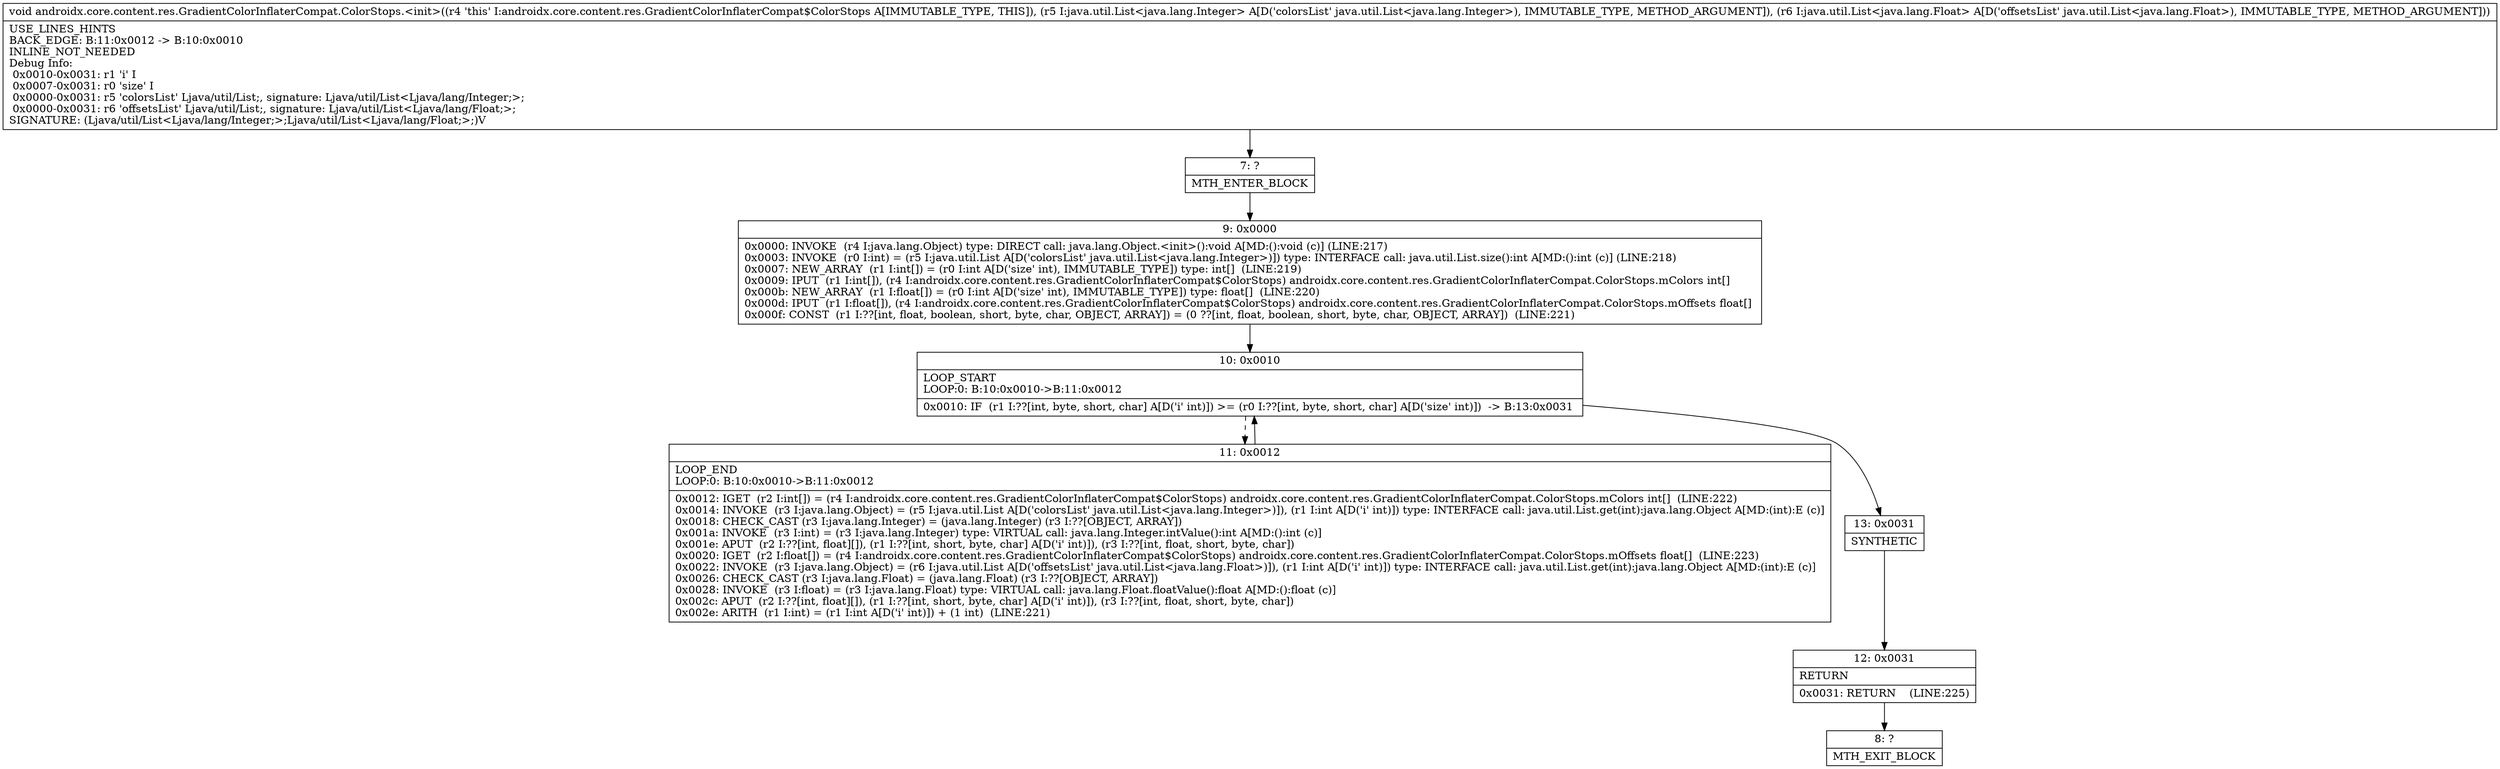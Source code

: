 digraph "CFG forandroidx.core.content.res.GradientColorInflaterCompat.ColorStops.\<init\>(Ljava\/util\/List;Ljava\/util\/List;)V" {
Node_7 [shape=record,label="{7\:\ ?|MTH_ENTER_BLOCK\l}"];
Node_9 [shape=record,label="{9\:\ 0x0000|0x0000: INVOKE  (r4 I:java.lang.Object) type: DIRECT call: java.lang.Object.\<init\>():void A[MD:():void (c)] (LINE:217)\l0x0003: INVOKE  (r0 I:int) = (r5 I:java.util.List A[D('colorsList' java.util.List\<java.lang.Integer\>)]) type: INTERFACE call: java.util.List.size():int A[MD:():int (c)] (LINE:218)\l0x0007: NEW_ARRAY  (r1 I:int[]) = (r0 I:int A[D('size' int), IMMUTABLE_TYPE]) type: int[]  (LINE:219)\l0x0009: IPUT  (r1 I:int[]), (r4 I:androidx.core.content.res.GradientColorInflaterCompat$ColorStops) androidx.core.content.res.GradientColorInflaterCompat.ColorStops.mColors int[] \l0x000b: NEW_ARRAY  (r1 I:float[]) = (r0 I:int A[D('size' int), IMMUTABLE_TYPE]) type: float[]  (LINE:220)\l0x000d: IPUT  (r1 I:float[]), (r4 I:androidx.core.content.res.GradientColorInflaterCompat$ColorStops) androidx.core.content.res.GradientColorInflaterCompat.ColorStops.mOffsets float[] \l0x000f: CONST  (r1 I:??[int, float, boolean, short, byte, char, OBJECT, ARRAY]) = (0 ??[int, float, boolean, short, byte, char, OBJECT, ARRAY])  (LINE:221)\l}"];
Node_10 [shape=record,label="{10\:\ 0x0010|LOOP_START\lLOOP:0: B:10:0x0010\-\>B:11:0x0012\l|0x0010: IF  (r1 I:??[int, byte, short, char] A[D('i' int)]) \>= (r0 I:??[int, byte, short, char] A[D('size' int)])  \-\> B:13:0x0031 \l}"];
Node_11 [shape=record,label="{11\:\ 0x0012|LOOP_END\lLOOP:0: B:10:0x0010\-\>B:11:0x0012\l|0x0012: IGET  (r2 I:int[]) = (r4 I:androidx.core.content.res.GradientColorInflaterCompat$ColorStops) androidx.core.content.res.GradientColorInflaterCompat.ColorStops.mColors int[]  (LINE:222)\l0x0014: INVOKE  (r3 I:java.lang.Object) = (r5 I:java.util.List A[D('colorsList' java.util.List\<java.lang.Integer\>)]), (r1 I:int A[D('i' int)]) type: INTERFACE call: java.util.List.get(int):java.lang.Object A[MD:(int):E (c)]\l0x0018: CHECK_CAST (r3 I:java.lang.Integer) = (java.lang.Integer) (r3 I:??[OBJECT, ARRAY]) \l0x001a: INVOKE  (r3 I:int) = (r3 I:java.lang.Integer) type: VIRTUAL call: java.lang.Integer.intValue():int A[MD:():int (c)]\l0x001e: APUT  (r2 I:??[int, float][]), (r1 I:??[int, short, byte, char] A[D('i' int)]), (r3 I:??[int, float, short, byte, char]) \l0x0020: IGET  (r2 I:float[]) = (r4 I:androidx.core.content.res.GradientColorInflaterCompat$ColorStops) androidx.core.content.res.GradientColorInflaterCompat.ColorStops.mOffsets float[]  (LINE:223)\l0x0022: INVOKE  (r3 I:java.lang.Object) = (r6 I:java.util.List A[D('offsetsList' java.util.List\<java.lang.Float\>)]), (r1 I:int A[D('i' int)]) type: INTERFACE call: java.util.List.get(int):java.lang.Object A[MD:(int):E (c)]\l0x0026: CHECK_CAST (r3 I:java.lang.Float) = (java.lang.Float) (r3 I:??[OBJECT, ARRAY]) \l0x0028: INVOKE  (r3 I:float) = (r3 I:java.lang.Float) type: VIRTUAL call: java.lang.Float.floatValue():float A[MD:():float (c)]\l0x002c: APUT  (r2 I:??[int, float][]), (r1 I:??[int, short, byte, char] A[D('i' int)]), (r3 I:??[int, float, short, byte, char]) \l0x002e: ARITH  (r1 I:int) = (r1 I:int A[D('i' int)]) + (1 int)  (LINE:221)\l}"];
Node_13 [shape=record,label="{13\:\ 0x0031|SYNTHETIC\l}"];
Node_12 [shape=record,label="{12\:\ 0x0031|RETURN\l|0x0031: RETURN    (LINE:225)\l}"];
Node_8 [shape=record,label="{8\:\ ?|MTH_EXIT_BLOCK\l}"];
MethodNode[shape=record,label="{void androidx.core.content.res.GradientColorInflaterCompat.ColorStops.\<init\>((r4 'this' I:androidx.core.content.res.GradientColorInflaterCompat$ColorStops A[IMMUTABLE_TYPE, THIS]), (r5 I:java.util.List\<java.lang.Integer\> A[D('colorsList' java.util.List\<java.lang.Integer\>), IMMUTABLE_TYPE, METHOD_ARGUMENT]), (r6 I:java.util.List\<java.lang.Float\> A[D('offsetsList' java.util.List\<java.lang.Float\>), IMMUTABLE_TYPE, METHOD_ARGUMENT]))  | USE_LINES_HINTS\lBACK_EDGE: B:11:0x0012 \-\> B:10:0x0010\lINLINE_NOT_NEEDED\lDebug Info:\l  0x0010\-0x0031: r1 'i' I\l  0x0007\-0x0031: r0 'size' I\l  0x0000\-0x0031: r5 'colorsList' Ljava\/util\/List;, signature: Ljava\/util\/List\<Ljava\/lang\/Integer;\>;\l  0x0000\-0x0031: r6 'offsetsList' Ljava\/util\/List;, signature: Ljava\/util\/List\<Ljava\/lang\/Float;\>;\lSIGNATURE: (Ljava\/util\/List\<Ljava\/lang\/Integer;\>;Ljava\/util\/List\<Ljava\/lang\/Float;\>;)V\l}"];
MethodNode -> Node_7;Node_7 -> Node_9;
Node_9 -> Node_10;
Node_10 -> Node_11[style=dashed];
Node_10 -> Node_13;
Node_11 -> Node_10;
Node_13 -> Node_12;
Node_12 -> Node_8;
}

